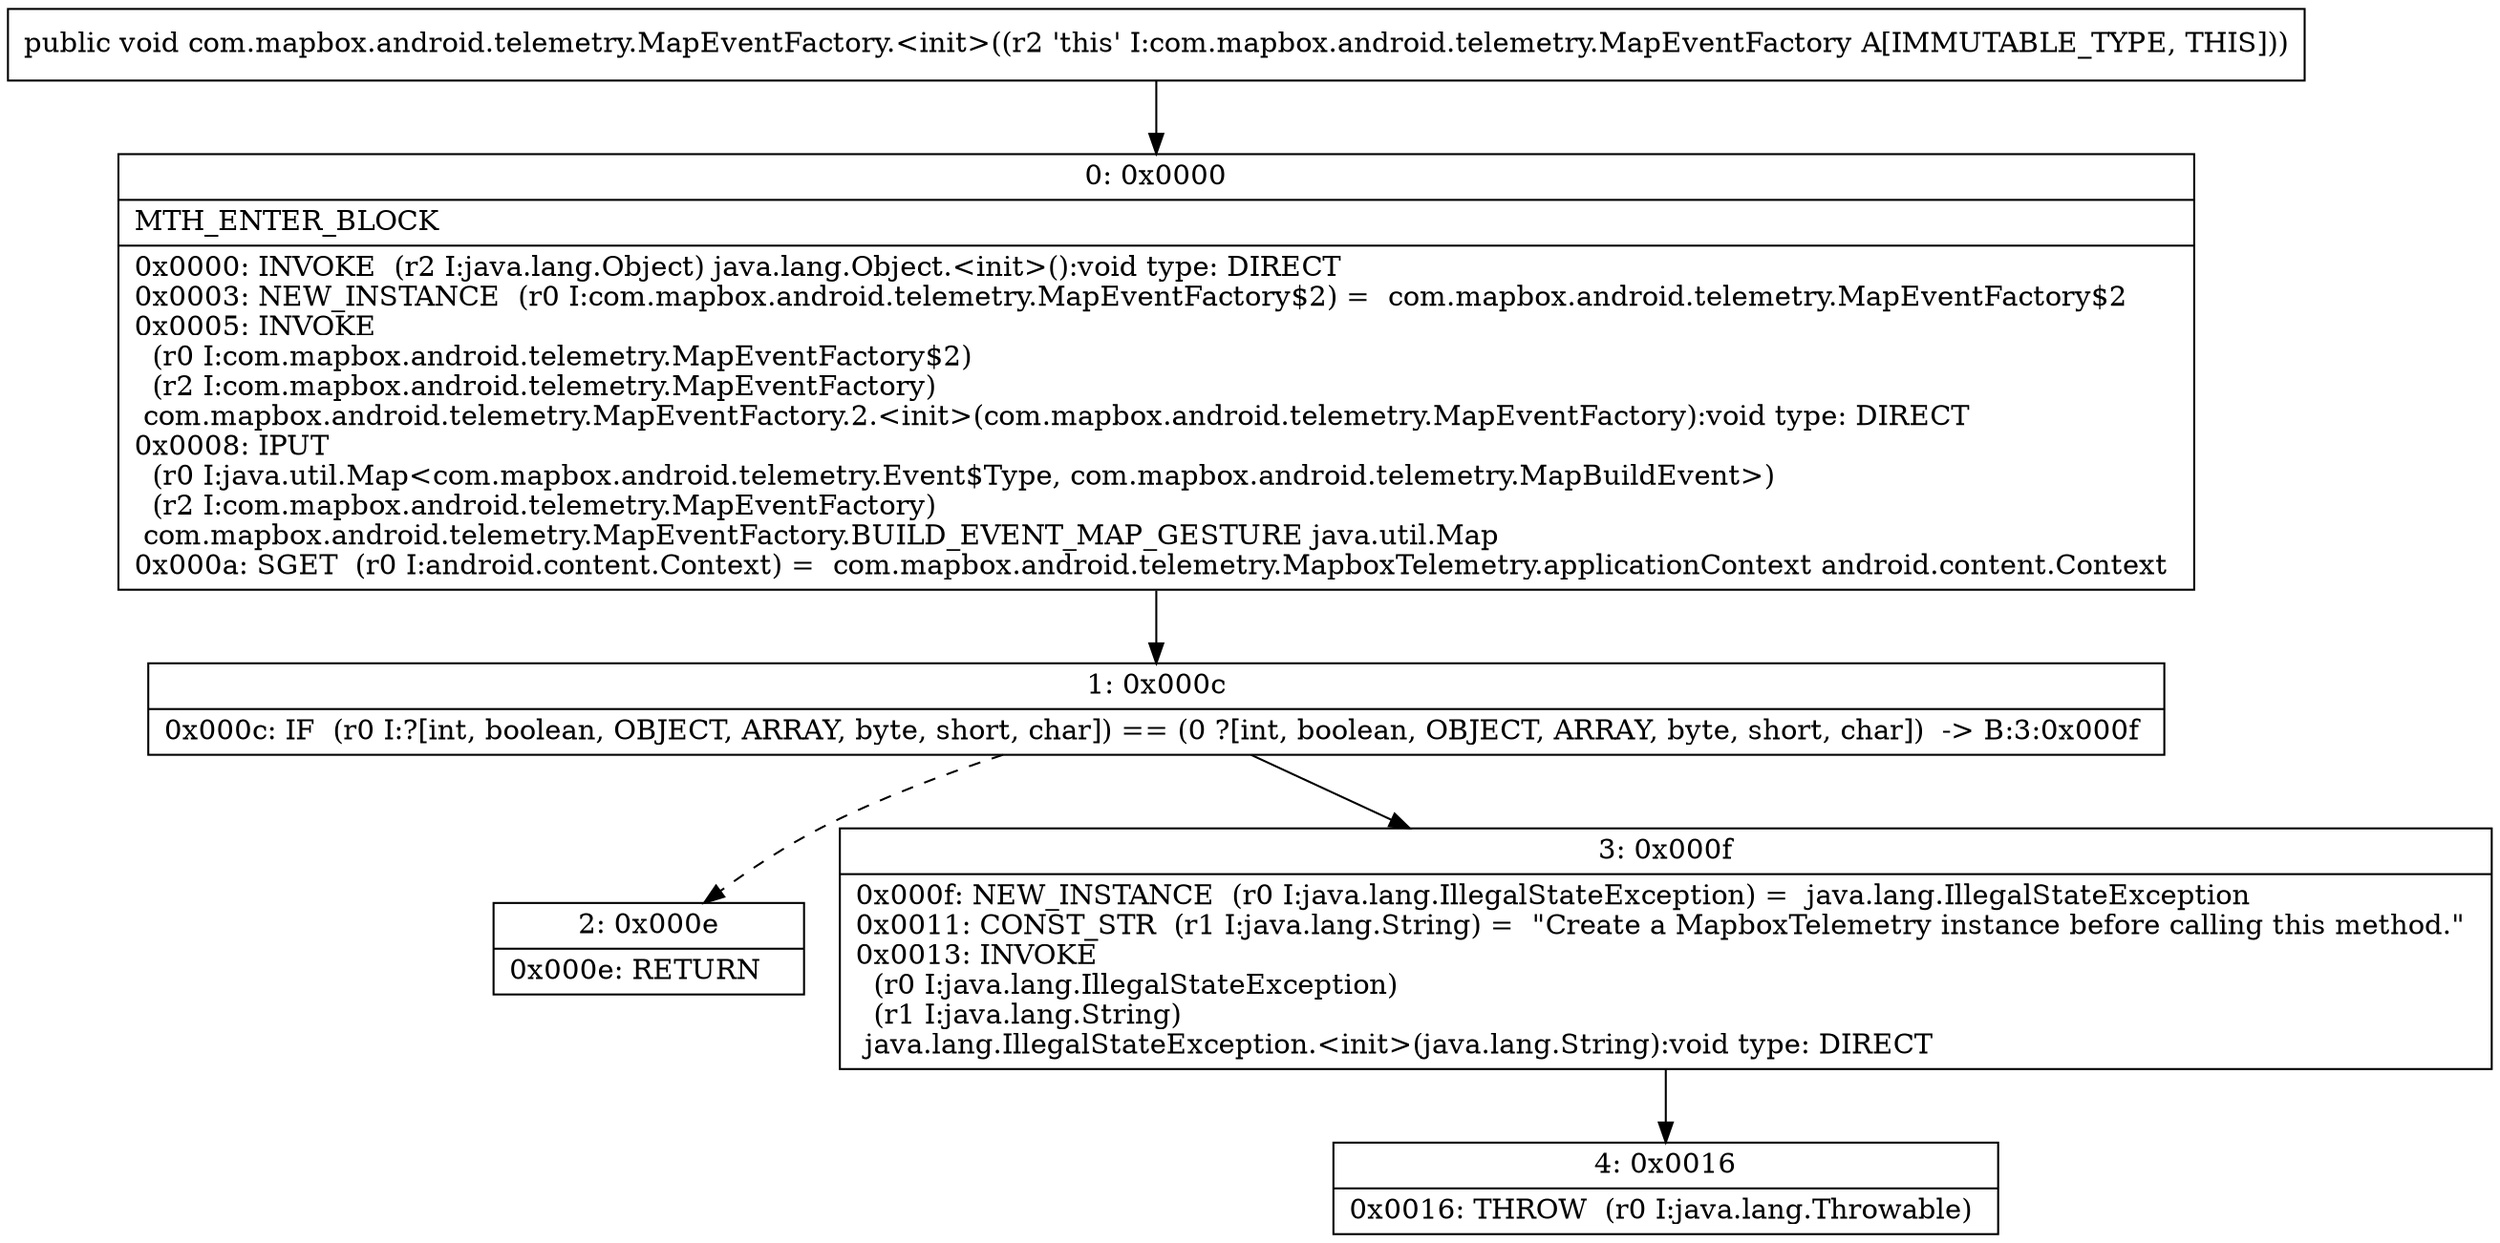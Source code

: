 digraph "CFG forcom.mapbox.android.telemetry.MapEventFactory.\<init\>()V" {
Node_0 [shape=record,label="{0\:\ 0x0000|MTH_ENTER_BLOCK\l|0x0000: INVOKE  (r2 I:java.lang.Object) java.lang.Object.\<init\>():void type: DIRECT \l0x0003: NEW_INSTANCE  (r0 I:com.mapbox.android.telemetry.MapEventFactory$2) =  com.mapbox.android.telemetry.MapEventFactory$2 \l0x0005: INVOKE  \l  (r0 I:com.mapbox.android.telemetry.MapEventFactory$2)\l  (r2 I:com.mapbox.android.telemetry.MapEventFactory)\l com.mapbox.android.telemetry.MapEventFactory.2.\<init\>(com.mapbox.android.telemetry.MapEventFactory):void type: DIRECT \l0x0008: IPUT  \l  (r0 I:java.util.Map\<com.mapbox.android.telemetry.Event$Type, com.mapbox.android.telemetry.MapBuildEvent\>)\l  (r2 I:com.mapbox.android.telemetry.MapEventFactory)\l com.mapbox.android.telemetry.MapEventFactory.BUILD_EVENT_MAP_GESTURE java.util.Map \l0x000a: SGET  (r0 I:android.content.Context) =  com.mapbox.android.telemetry.MapboxTelemetry.applicationContext android.content.Context \l}"];
Node_1 [shape=record,label="{1\:\ 0x000c|0x000c: IF  (r0 I:?[int, boolean, OBJECT, ARRAY, byte, short, char]) == (0 ?[int, boolean, OBJECT, ARRAY, byte, short, char])  \-\> B:3:0x000f \l}"];
Node_2 [shape=record,label="{2\:\ 0x000e|0x000e: RETURN   \l}"];
Node_3 [shape=record,label="{3\:\ 0x000f|0x000f: NEW_INSTANCE  (r0 I:java.lang.IllegalStateException) =  java.lang.IllegalStateException \l0x0011: CONST_STR  (r1 I:java.lang.String) =  \"Create a MapboxTelemetry instance before calling this method.\" \l0x0013: INVOKE  \l  (r0 I:java.lang.IllegalStateException)\l  (r1 I:java.lang.String)\l java.lang.IllegalStateException.\<init\>(java.lang.String):void type: DIRECT \l}"];
Node_4 [shape=record,label="{4\:\ 0x0016|0x0016: THROW  (r0 I:java.lang.Throwable) \l}"];
MethodNode[shape=record,label="{public void com.mapbox.android.telemetry.MapEventFactory.\<init\>((r2 'this' I:com.mapbox.android.telemetry.MapEventFactory A[IMMUTABLE_TYPE, THIS])) }"];
MethodNode -> Node_0;
Node_0 -> Node_1;
Node_1 -> Node_2[style=dashed];
Node_1 -> Node_3;
Node_3 -> Node_4;
}

